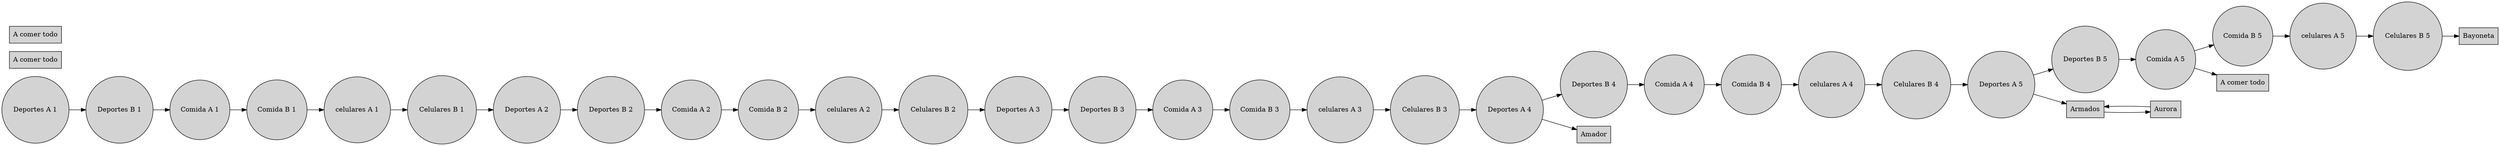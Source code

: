 digraph reporte{
 rankdir=LR
node [shape=circle, style= filled, label= "Deportes A 1"]A1Deportes
node [shape=circle, style= filled, label= "Deportes B 1"]B1Deportes
node [shape=circle, style= filled, label= "Comida A 1"]A1Comida
node [shape=circle, style= filled, label= "Comida B 1"]B1Comida
node [shape=circle, style= filled, label= "celulares A 1"]A1celulares
node [shape=circle, style= filled, label= "Celulares B 1"]B1Celulares
node [shape=circle, style= filled, label= "Deportes A 2"]A2Deportes
node [shape=circle, style= filled, label= "Deportes B 2"]B2Deportes
node [shape=circle, style= filled, label= "Comida A 2"]A2Comida
node [shape=circle, style= filled, label= "Comida B 2"]B2Comida
node [shape=circle, style= filled, label= "celulares A 2"]A2celulares
node [shape=circle, style= filled, label= "Celulares B 2"]B2Celulares
node [shape=circle, style= filled, label= "Deportes A 3"]A3Deportes
node [shape=circle, style= filled, label= "Deportes B 3"]B3Deportes
node [shape=circle, style= filled, label= "Comida A 3"]A3Comida
node [shape=circle, style= filled, label= "Comida B 3"]B3Comida
node [shape=circle, style= filled, label= "celulares A 3"]A3celulares
node [shape=circle, style= filled, label= "Celulares B 3"]B3Celulares
node [shape=circle, style= filled, label= "Deportes A 4"]A4Deportes
node [shape=circle, style= filled, label= "Deportes B 4"]B4Deportes
node [shape=circle, style= filled, label= "Comida A 4"]A4Comida
node [shape=circle, style= filled, label= "Comida B 4"]B4Comida
node [shape=circle, style= filled, label= "celulares A 4"]A4celulares
node [shape=circle, style= filled, label= "Celulares B 4"]B4Celulares
node [shape=circle, style= filled, label= "Deportes A 5"]A5Deportes
node [shape=circle, style= filled, label= "Deportes B 5"]B5Deportes
node [shape=circle, style= filled, label= "Comida A 5"]A5Comida
node [shape=circle, style= filled, label= "Comida B 5"]B5Comida
node [shape=circle, style= filled, label= "celulares A 5"]A5celulares
node [shape=circle, style= filled, label= "Celulares B 5"]B5Celulares
A1Deportes -> B1Deportes -> A1Comida -> B1Comida -> A1celulares -> B1Celulares -> A2Deportes -> B2Deportes -> A2Comida -> B2Comida -> A2celulares -> B2Celulares -> A3Deportes -> B3Deportes -> A3Comida -> B3Comida -> A3celulares -> B3Celulares -> A4Deportes -> B4Deportes -> A4Comida -> B4Comida -> A4celulares -> B4Celulares -> A5Deportes -> B5Deportes -> A5Comida -> B5Comida -> A5celulares -> B5Celulares
node [shape=box, style= filled, label= "Amador"]Amador
node [shape=box, style= filled, label= "Armados"]Armados
node [shape=box, style= filled, label= "Aurora"]Aurora
node [shape=box, style= filled, label= "A comer todo"]A comer todo
node [shape=box, style= filled, label= "Bayoneta"]Bayoneta
A4Deportes -> Amador
A5Deportes -> Armados
A5Comida -> A comer todo
B5Celulares -> Bayoneta
Armados -> Aurora
Aurora -> Armados

}